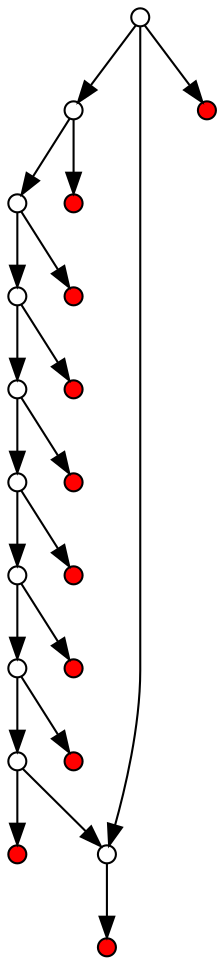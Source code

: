 /*
 * Copyright 2008 - 2019, Arnaud Casteigts and the JBotSim contributors <contact@jbotsim.io>
 *
 *
 * This file is part of JBotSim.
 *
 * JBotSim is free software: you can redistribute it and/or modify
 * it under the terms of the GNU Lesser General Public License as published by
 * the Free Software Foundation, either version 3 of the License, or
 * (at your option) any later version.
 *
 * JBotSim is distributed in the hope that it will be useful,
 * but WITHOUT ANY WARRANTY; without even the implied warranty of
 * MERCHANTABILITY or FITNESS FOR A PARTICULAR PURPOSE.  See the
 * GNU Lesser General Public License for more details.
 *
 * You should have received a copy of the GNU Lesser General Public License
 * along with JBotSim.  If not, see <https://www.gnu.org/licenses/>.
 */
/*
 * This file has been generated automatically with gengraph tool by C. Gavoille.
 * See http://dept-info.labri.fr/~gavoille/gengraph.html
 */
digraph {
	graph [_draw_="c 9 -#fffffe00 C 7 -#ffffff P 4 0 0 0 441.33 454.98 441.33 454.98 0 ",
		bb="0,0,454.98,441.33",
		xdotversion=1.7
	];
	node [height=0.12,
		label="",
		shape=point,
		width=0.12
	];
	edge [len=1.00];
	0	 [_draw_="c 7 -#000000 C 7 -#ffffff E 87.54 228.5 4.32 4.32 ",
		fillcolor="#ffffff",
		pos="87.536,228.5",
		style=filled];
	1	 [_draw_="c 7 -#000000 C 7 -#ffffff E 109.56 144.53 4.32 4.32 ",
		fillcolor="#ffffff",
		pos="109.56,144.53",
		style=filled];
	0 -> 1	 [_draw_="c 7 -#000000 B 4 88.72 223.99 91.9 211.86 100.74 178.16 105.82 158.77 ",
		_hdraw_="S 5 -solid c 7 -#000000 C 7 -#000000 P 3 109.22 159.62 108.37 149.06 102.45 157.85 ",
		pos="e,108.37,149.06 88.72,223.99 91.901,211.86 100.74,178.16 105.82,158.77"];
	9	 [_draw_="c 7 -#000000 C 7 -#ffffff E 118.65 309.46 4.32 4.32 ",
		fillcolor="#ffffff",
		pos="118.65,309.46",
		style=filled];
	0 -> 9	 [_draw_="c 7 -#000000 B 4 89.21 232.86 93.7 244.55 106.19 277.04 113.37 295.73 ",
		_hdraw_="S 5 -solid c 7 -#000000 C 7 -#000000 P 3 110.11 297.01 116.97 305.09 116.65 294.5 ",
		pos="e,116.97,305.09 89.208,232.86 93.704,244.55 106.19,277.04 113.37,295.73"];
	10	 [_draw_="c 7 -#000000 C 7 -#ff0000 E 4.32 233.19 4.32 4.32 ",
		fillcolor="#ff0000",
		pos="4.32,233.19",
		style=filled];
	0 -> 10	 [_draw_="c 7 -#000000 B 4 83.06 228.76 71.15 229.43 38.27 231.27 18.98 232.36 ",
		_hdraw_="S 5 -solid c 7 -#000000 C 7 -#000000 P 3 18.6 228.88 8.82 232.93 19 235.87 ",
		pos="e,8.8162,232.93 83.062,228.76 71.152,229.43 38.274,231.27 18.976,232.36"];
	2	 [_draw_="c 7 -#000000 C 7 -#ffffff E 176.52 89.4 4.32 4.32 ",
		fillcolor="#ffffff",
		pos="176.52,89.403",
		style=filled];
	1 -> 2	 [_draw_="c 7 -#000000 B 4 113.16 141.56 122.79 133.64 149.45 111.69 164.95 98.93 ",
		_hdraw_="S 5 -solid c 7 -#000000 C 7 -#000000 P 3 167.41 101.44 172.9 92.38 162.96 96.03 ",
		pos="e,172.9,92.381 113.16,141.56 122.79,133.64 149.45,111.69 164.95,98.93"];
	11	 [_draw_="c 7 -#000000 C 7 -#ff0000 E 38.93 100.33 4.32 4.32 ",
		fillcolor="#ff0000",
		pos="38.927,100.33",
		style=filled];
	1 -> 11	 [_draw_="c 7 -#000000 B 4 105.76 142.15 95.7 135.85 68.01 118.53 51.6 108.26 ",
		_hdraw_="S 5 -solid c 7 -#000000 C 7 -#000000 P 3 53.08 105.05 42.74 102.71 49.36 110.99 ",
		pos="e,42.743,102.71 105.76,142.15 95.702,135.85 68.011,118.53 51.6,108.26"];
	19	 [_draw_="c 7 -#000000 C 7 -#ff0000 E 53.96 361.93 4.32 4.32 ",
		fillcolor="#ff0000",
		pos="53.956,361.93",
		style=filled];
	9 -> 19	 [_draw_="c 7 -#000000 B 4 115.17 312.28 105.96 319.76 80.59 340.33 65.56 352.52 ",
		_hdraw_="S 5 -solid c 7 -#000000 C 7 -#000000 P 3 63.01 350.08 57.45 359.1 67.42 355.52 ",
		pos="e,57.451,359.1 115.17,312.28 105.96,319.76 80.595,340.33 65.563,352.52"];
	3	 [_draw_="c 7 -#000000 C 7 -#ffffff E 263.2 84.82 4.32 4.32 ",
		fillcolor="#ffffff",
		pos="263.2,84.817",
		style=filled];
	2 -> 3	 [_draw_="c 7 -#000000 B 4 181.18 89.16 193.7 88.49 228.48 86.65 248.5 85.59 ",
		_hdraw_="S 5 -solid c 7 -#000000 C 7 -#000000 P 3 248.72 89.09 258.52 85.06 248.35 82.1 ",
		pos="e,258.52,85.065 181.18,89.156 193.7,88.494 228.48,86.653 248.5,85.594"];
	12	 [_draw_="c 7 -#000000 C 7 -#ff0000 E 146.08 11.93 4.32 4.32 ",
		fillcolor="#ff0000",
		pos="146.08,11.935",
		style=filled];
	2 -> 12	 [_draw_="c 7 -#000000 B 4 174.88 85.24 170.53 74.15 158.5 43.54 151.44 25.58 ",
		_hdraw_="S 5 -solid c 7 -#000000 C 7 -#000000 P 3 154.64 24.15 147.72 16.12 148.12 26.71 ",
		pos="e,147.72,16.12 174.88,85.238 170.53,74.151 158.5,43.544 151.44,25.578"];
	4	 [_draw_="c 7 -#000000 C 7 -#ffffff E 336.08 131.95 4.32 4.32 ",
		fillcolor="#ffffff",
		pos="336.08,131.95",
		style=filled];
	3 -> 4	 [_draw_="c 7 -#000000 B 4 267.12 87.35 277.6 94.13 306.62 112.89 323.49 123.8 ",
		_hdraw_="S 5 -solid c 7 -#000000 C 7 -#000000 P 3 321.85 126.91 332.14 129.4 325.65 121.03 ",
		pos="e,332.14,129.4 267.12,87.351 277.6,94.127 306.62,112.89 323.49,123.8"];
	13	 [_draw_="c 7 -#000000 C 7 -#ff0000 E 284.64 4.32 4.32 4.32 ",
		fillcolor="#ff0000",
		pos="284.64,4.32",
		style=filled];
	3 -> 13	 [_draw_="c 7 -#000000 B 4 264.35 80.49 267.42 68.97 275.89 37.16 280.86 18.5 ",
		_hdraw_="S 5 -solid c 7 -#000000 C 7 -#000000 P 3 284.29 19.23 283.48 8.67 277.52 17.43 ",
		pos="e,283.48,8.6693 264.35,80.489 267.42,68.969 275.89,37.165 280.86,18.497"];
	5	 [_draw_="c 7 -#000000 C 7 -#ffffff E 367.49 212.85 4.32 4.32 ",
		fillcolor="#ffffff",
		pos="367.49,212.85",
		style=filled];
	4 -> 5	 [_draw_="c 7 -#000000 B 4 337.77 136.3 342.31 147.98 354.91 180.45 362.16 199.13 ",
		_hdraw_="S 5 -solid c 7 -#000000 C 7 -#000000 P 3 358.91 200.43 365.79 208.48 365.43 197.89 ",
		pos="e,365.79,208.48 337.77,136.3 342.31,147.98 354.91,180.45 362.16,199.13"];
	14	 [_draw_="c 7 -#000000 C 7 -#ff0000 E 400.71 79.38 4.32 4.32 ",
		fillcolor="#ff0000",
		pos="400.71,79.38",
		style=filled];
	4 -> 14	 [_draw_="c 7 -#000000 B 4 339.56 129.12 348.76 121.63 374.1 101.02 389.12 88.81 ",
		_hdraw_="S 5 -solid c 7 -#000000 C 7 -#000000 P 3 391.67 91.25 397.22 82.22 387.25 85.81 ",
		pos="e,397.22,82.22 339.56,129.12 348.76,121.63 374.1,101.02 389.12,88.812"];
	6	 [_draw_="c 7 -#000000 C 7 -#ffffff E 345.35 296.77 4.32 4.32 ",
		fillcolor="#ffffff",
		pos="345.35,296.77",
		style=filled];
	5 -> 6	 [_draw_="c 7 -#000000 B 4 366.3 217.36 363.1 229.49 354.22 263.16 349.11 282.54 ",
		_hdraw_="S 5 -solid c 7 -#000000 C 7 -#000000 P 3 345.72 281.67 346.55 292.23 352.48 283.46 ",
		pos="e,346.55,292.23 366.3,217.36 363.1,229.49 354.22,263.16 349.11,282.54"];
	15	 [_draw_="c 7 -#000000 C 7 -#ff0000 E 450.66 208.27 4.32 4.32 ",
		fillcolor="#ff0000",
		pos="450.66,208.27",
		style=filled];
	5 -> 15	 [_draw_="c 7 -#000000 B 4 371.96 212.61 383.86 211.95 416.72 210.14 436.01 209.08 ",
		_hdraw_="S 5 -solid c 7 -#000000 C 7 -#000000 P 3 436.37 212.57 446.16 208.52 435.99 205.58 ",
		pos="e,446.16,208.52 371.96,212.61 383.86,211.95 416.72,210.14 436.01,209.08"];
	7	 [_draw_="c 7 -#000000 C 7 -#ffffff E 278.16 351.66 4.32 4.32 ",
		fillcolor="#ffffff",
		pos="278.16,351.66",
		style=filled];
	6 -> 7	 [_draw_="c 7 -#000000 B 4 341.74 299.72 332.08 307.61 305.32 329.47 289.77 342.17 ",
		_hdraw_="S 5 -solid c 7 -#000000 C 7 -#000000 P 3 287.32 339.66 281.79 348.7 291.74 345.08 ",
		pos="e,281.79,348.7 341.74,299.72 332.08,307.61 305.32,329.47 289.77,342.17"];
	16	 [_draw_="c 7 -#000000 C 7 -#ff0000 E 415.33 341.96 4.32 4.32 ",
		fillcolor="#ff0000",
		pos="415.33,341.96",
		style=filled];
	6 -> 16	 [_draw_="c 7 -#000000 B 4 349.12 299.2 359.08 305.63 386.52 323.35 402.77 333.85 ",
		_hdraw_="S 5 -solid c 7 -#000000 C 7 -#000000 P 3 401.25 337.03 411.55 339.52 405.05 331.15 ",
		pos="e,411.55,339.52 349.12,299.2 359.08,305.63 386.52,323.35 402.77,333.85"];
	8	 [_draw_="c 7 -#000000 C 7 -#ffffff E 191.53 356.52 4.32 4.32 ",
		fillcolor="#ffffff",
		pos="191.53,356.52",
		style=filled];
	7 -> 8	 [_draw_="c 7 -#000000 B 4 273.5 351.92 260.98 352.63 226.23 354.57 206.22 355.7 ",
		_hdraw_="S 5 -solid c 7 -#000000 C 7 -#000000 P 3 206 352.2 196.21 356.26 206.39 359.19 ",
		pos="e,196.21,356.26 273.5,351.92 260.98,352.63 226.23,354.57 206.22,355.7"];
	17	 [_draw_="c 7 -#000000 C 7 -#ff0000 E 308.18 429.36 4.32 4.32 ",
		fillcolor="#ff0000",
		pos="308.18,429.36",
		style=filled];
	7 -> 17	 [_draw_="c 7 -#000000 B 4 279.77 355.84 284.07 366.96 295.93 397.66 302.89 415.68 ",
		_hdraw_="S 5 -solid c 7 -#000000 C 7 -#000000 P 3 299.69 417.1 306.56 425.17 306.22 414.58 ",
		pos="e,306.56,425.17 279.77,355.84 284.07,366.96 295.93,397.66 302.89,415.68"];
	8 -> 9	 [_draw_="c 7 -#000000 B 4 187.61 353.99 177.13 347.22 148.11 328.49 131.25 317.59 ",
		_hdraw_="S 5 -solid c 7 -#000000 C 7 -#000000 P 3 132.89 314.49 122.59 312 129.09 320.37 ",
		pos="e,122.59,312 187.61,353.99 177.13,347.22 148.11,328.49 131.25,317.59"];
	18	 [_draw_="c 7 -#000000 C 7 -#ff0000 E 170.09 437.01 4.32 4.32 ",
		fillcolor="#ff0000",
		pos="170.09,437.01",
		style=filled];
	8 -> 18	 [_draw_="c 7 -#000000 B 4 190.38 360.85 187.31 372.37 178.84 404.17 173.86 422.84 ",
		_hdraw_="S 5 -solid c 7 -#000000 C 7 -#000000 P 3 170.44 422.1 171.25 432.66 177.2 423.9 ",
		pos="e,171.25,432.66 190.38,360.85 187.31,372.37 178.84,404.17 173.86,422.84"];
}
